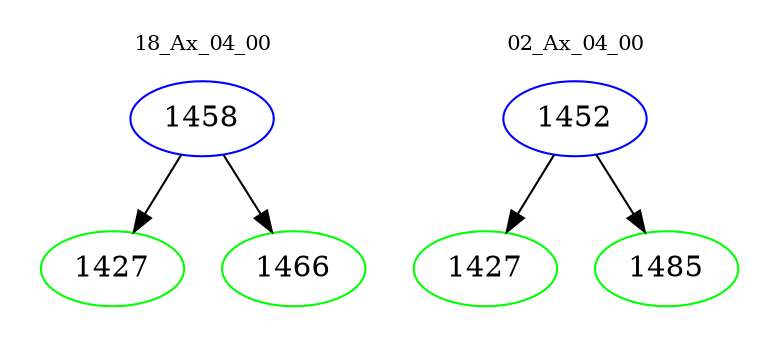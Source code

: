 digraph{
subgraph cluster_0 {
color = white
label = "18_Ax_04_00";
fontsize=10;
T0_1458 [label="1458", color="blue"]
T0_1458 -> T0_1427 [color="black"]
T0_1427 [label="1427", color="green"]
T0_1458 -> T0_1466 [color="black"]
T0_1466 [label="1466", color="green"]
}
subgraph cluster_1 {
color = white
label = "02_Ax_04_00";
fontsize=10;
T1_1452 [label="1452", color="blue"]
T1_1452 -> T1_1427 [color="black"]
T1_1427 [label="1427", color="green"]
T1_1452 -> T1_1485 [color="black"]
T1_1485 [label="1485", color="green"]
}
}

